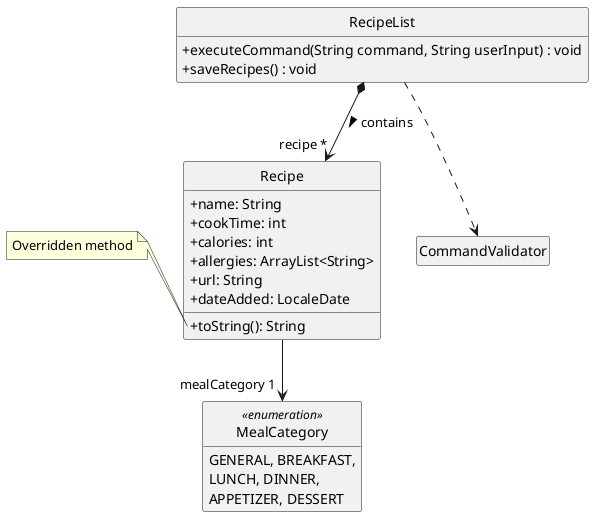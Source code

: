 @startuml
'https://plantuml.com/class-diagram

hide circle
hide empty members

skinparam classAttributeIconSize 0
class RecipeList {

    +executeCommand(String command, String userInput) : void
    +saveRecipes() : void
}
class Recipe {
    +name: String
    +cookTime: int
    +calories: int
    +allergies: ArrayList<String>
    +url: String
    +dateAdded: LocaleDate
    +toString(): String
}

class CommandValidator {
}

note left of Recipe::"toString()"
    Overridden method
end note

RecipeList *--> "recipe *" Recipe : contains >
RecipeList ..> CommandValidator

Recipe --> "mealCategory 1" MealCategory

enum MealCategory <<enumeration>> {
    GENERAL, BREAKFAST,
    LUNCH, DINNER,
    APPETIZER, DESSERT
}

@enduml